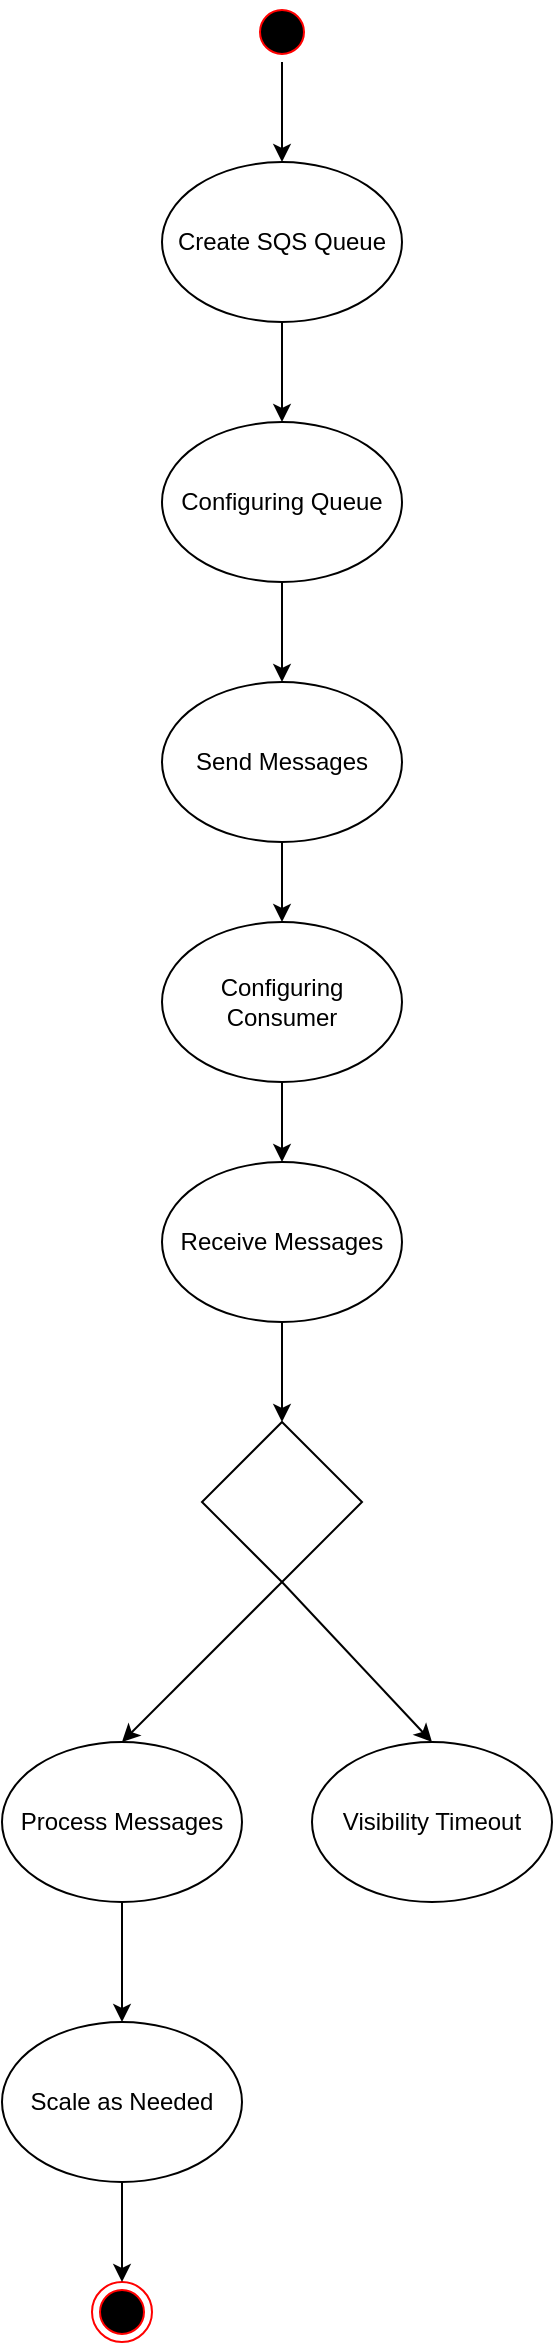 <mxfile version="22.1.11" type="github">
  <diagram name="Page-1" id="e7e014a7-5840-1c2e-5031-d8a46d1fe8dd">
    <mxGraphModel dx="1434" dy="772" grid="1" gridSize="10" guides="1" tooltips="1" connect="1" arrows="1" fold="1" page="1" pageScale="1" pageWidth="1169" pageHeight="826" background="none" math="0" shadow="0">
      <root>
        <mxCell id="0" />
        <mxCell id="1" parent="0" />
        <mxCell id="9jWqx3XjFgaxQEPSi8uf-41" value="" style="ellipse;shape=startState;fillColor=#000000;strokeColor=#ff0000;" vertex="1" parent="1">
          <mxGeometry x="355" y="40" width="30" height="30" as="geometry" />
        </mxCell>
        <mxCell id="9jWqx3XjFgaxQEPSi8uf-42" value="Create SQS Queue" style="ellipse;whiteSpace=wrap;html=1;" vertex="1" parent="1">
          <mxGeometry x="310" y="120" width="120" height="80" as="geometry" />
        </mxCell>
        <mxCell id="9jWqx3XjFgaxQEPSi8uf-43" value="Configuring Queue" style="ellipse;whiteSpace=wrap;html=1;" vertex="1" parent="1">
          <mxGeometry x="310" y="250" width="120" height="80" as="geometry" />
        </mxCell>
        <mxCell id="9jWqx3XjFgaxQEPSi8uf-44" value="Send Messages" style="ellipse;whiteSpace=wrap;html=1;" vertex="1" parent="1">
          <mxGeometry x="310" y="380" width="120" height="80" as="geometry" />
        </mxCell>
        <mxCell id="9jWqx3XjFgaxQEPSi8uf-45" value="Configuring Consumer" style="ellipse;whiteSpace=wrap;html=1;" vertex="1" parent="1">
          <mxGeometry x="310" y="500" width="120" height="80" as="geometry" />
        </mxCell>
        <mxCell id="9jWqx3XjFgaxQEPSi8uf-46" value="Receive Messages" style="ellipse;whiteSpace=wrap;html=1;" vertex="1" parent="1">
          <mxGeometry x="310" y="620" width="120" height="80" as="geometry" />
        </mxCell>
        <mxCell id="9jWqx3XjFgaxQEPSi8uf-48" value="Process Messages" style="ellipse;whiteSpace=wrap;html=1;" vertex="1" parent="1">
          <mxGeometry x="230" y="910" width="120" height="80" as="geometry" />
        </mxCell>
        <mxCell id="9jWqx3XjFgaxQEPSi8uf-49" value="Visibility Timeout" style="ellipse;whiteSpace=wrap;html=1;" vertex="1" parent="1">
          <mxGeometry x="385" y="910" width="120" height="80" as="geometry" />
        </mxCell>
        <mxCell id="9jWqx3XjFgaxQEPSi8uf-50" value="Scale as Needed" style="ellipse;whiteSpace=wrap;html=1;" vertex="1" parent="1">
          <mxGeometry x="230" y="1050" width="120" height="80" as="geometry" />
        </mxCell>
        <mxCell id="9jWqx3XjFgaxQEPSi8uf-51" value="" style="rhombus;whiteSpace=wrap;html=1;" vertex="1" parent="1">
          <mxGeometry x="330" y="750" width="80" height="80" as="geometry" />
        </mxCell>
        <mxCell id="9jWqx3XjFgaxQEPSi8uf-53" value="" style="endArrow=classic;html=1;rounded=0;exitX=0.5;exitY=1;exitDx=0;exitDy=0;entryX=0.5;entryY=0;entryDx=0;entryDy=0;" edge="1" parent="1" source="9jWqx3XjFgaxQEPSi8uf-45" target="9jWqx3XjFgaxQEPSi8uf-46">
          <mxGeometry width="50" height="50" relative="1" as="geometry">
            <mxPoint x="625.5" y="890" as="sourcePoint" />
            <mxPoint x="675.5" y="840" as="targetPoint" />
          </mxGeometry>
        </mxCell>
        <mxCell id="9jWqx3XjFgaxQEPSi8uf-54" value="" style="endArrow=classic;html=1;rounded=0;exitX=0.5;exitY=1;exitDx=0;exitDy=0;entryX=0.5;entryY=0;entryDx=0;entryDy=0;" edge="1" parent="1" source="9jWqx3XjFgaxQEPSi8uf-46" target="9jWqx3XjFgaxQEPSi8uf-51">
          <mxGeometry width="50" height="50" relative="1" as="geometry">
            <mxPoint x="625.5" y="890" as="sourcePoint" />
            <mxPoint x="675.5" y="840" as="targetPoint" />
          </mxGeometry>
        </mxCell>
        <mxCell id="9jWqx3XjFgaxQEPSi8uf-55" value="" style="endArrow=classic;html=1;rounded=0;exitX=0.5;exitY=1;exitDx=0;exitDy=0;entryX=0.5;entryY=0;entryDx=0;entryDy=0;" edge="1" parent="1" source="9jWqx3XjFgaxQEPSi8uf-51" target="9jWqx3XjFgaxQEPSi8uf-48">
          <mxGeometry width="50" height="50" relative="1" as="geometry">
            <mxPoint x="625.5" y="890" as="sourcePoint" />
            <mxPoint x="675.5" y="840" as="targetPoint" />
          </mxGeometry>
        </mxCell>
        <mxCell id="9jWqx3XjFgaxQEPSi8uf-56" value="" style="endArrow=classic;html=1;rounded=0;exitX=0.5;exitY=1;exitDx=0;exitDy=0;entryX=0.5;entryY=0;entryDx=0;entryDy=0;" edge="1" parent="1" source="9jWqx3XjFgaxQEPSi8uf-51" target="9jWqx3XjFgaxQEPSi8uf-49">
          <mxGeometry width="50" height="50" relative="1" as="geometry">
            <mxPoint x="625.5" y="890" as="sourcePoint" />
            <mxPoint x="675.5" y="840" as="targetPoint" />
          </mxGeometry>
        </mxCell>
        <mxCell id="9jWqx3XjFgaxQEPSi8uf-57" value="" style="endArrow=classic;html=1;rounded=0;exitX=0.5;exitY=1;exitDx=0;exitDy=0;entryX=0.5;entryY=0;entryDx=0;entryDy=0;" edge="1" parent="1" source="9jWqx3XjFgaxQEPSi8uf-48" target="9jWqx3XjFgaxQEPSi8uf-50">
          <mxGeometry width="50" height="50" relative="1" as="geometry">
            <mxPoint x="625.5" y="890" as="sourcePoint" />
            <mxPoint x="675.5" y="840" as="targetPoint" />
          </mxGeometry>
        </mxCell>
        <mxCell id="9jWqx3XjFgaxQEPSi8uf-58" value="" style="ellipse;shape=endState;fillColor=#000000;strokeColor=#ff0000" vertex="1" parent="1">
          <mxGeometry x="275" y="1180" width="30" height="30" as="geometry" />
        </mxCell>
        <mxCell id="9jWqx3XjFgaxQEPSi8uf-59" value="" style="endArrow=classic;html=1;rounded=0;exitX=0.5;exitY=1;exitDx=0;exitDy=0;entryX=0.5;entryY=0;entryDx=0;entryDy=0;" edge="1" parent="1" source="9jWqx3XjFgaxQEPSi8uf-50" target="9jWqx3XjFgaxQEPSi8uf-58">
          <mxGeometry width="50" height="50" relative="1" as="geometry">
            <mxPoint x="625.5" y="1020" as="sourcePoint" />
            <mxPoint x="675.5" y="970" as="targetPoint" />
          </mxGeometry>
        </mxCell>
        <mxCell id="9jWqx3XjFgaxQEPSi8uf-60" value="" style="endArrow=classic;html=1;rounded=0;exitX=0.5;exitY=1;exitDx=0;exitDy=0;entryX=0.5;entryY=0;entryDx=0;entryDy=0;" edge="1" parent="1" source="9jWqx3XjFgaxQEPSi8uf-41" target="9jWqx3XjFgaxQEPSi8uf-42">
          <mxGeometry width="50" height="50" relative="1" as="geometry">
            <mxPoint x="625.5" y="420" as="sourcePoint" />
            <mxPoint x="675.5" y="370" as="targetPoint" />
          </mxGeometry>
        </mxCell>
        <mxCell id="9jWqx3XjFgaxQEPSi8uf-61" value="" style="endArrow=classic;html=1;rounded=0;exitX=0.5;exitY=1;exitDx=0;exitDy=0;" edge="1" parent="1" source="9jWqx3XjFgaxQEPSi8uf-42" target="9jWqx3XjFgaxQEPSi8uf-43">
          <mxGeometry width="50" height="50" relative="1" as="geometry">
            <mxPoint x="625.5" y="420" as="sourcePoint" />
            <mxPoint x="675.5" y="370" as="targetPoint" />
          </mxGeometry>
        </mxCell>
        <mxCell id="9jWqx3XjFgaxQEPSi8uf-62" value="" style="endArrow=classic;html=1;rounded=0;exitX=0.5;exitY=1;exitDx=0;exitDy=0;" edge="1" parent="1" source="9jWqx3XjFgaxQEPSi8uf-43" target="9jWqx3XjFgaxQEPSi8uf-44">
          <mxGeometry width="50" height="50" relative="1" as="geometry">
            <mxPoint x="625.5" y="420" as="sourcePoint" />
            <mxPoint x="675.5" y="370" as="targetPoint" />
          </mxGeometry>
        </mxCell>
        <mxCell id="9jWqx3XjFgaxQEPSi8uf-63" value="" style="endArrow=classic;html=1;rounded=0;exitX=0.5;exitY=1;exitDx=0;exitDy=0;entryX=0.5;entryY=0;entryDx=0;entryDy=0;" edge="1" parent="1" source="9jWqx3XjFgaxQEPSi8uf-44" target="9jWqx3XjFgaxQEPSi8uf-45">
          <mxGeometry width="50" height="50" relative="1" as="geometry">
            <mxPoint x="625.5" y="420" as="sourcePoint" />
            <mxPoint x="675.5" y="370" as="targetPoint" />
          </mxGeometry>
        </mxCell>
      </root>
    </mxGraphModel>
  </diagram>
</mxfile>
